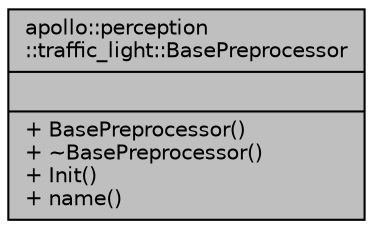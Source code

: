 digraph "apollo::perception::traffic_light::BasePreprocessor"
{
  edge [fontname="Helvetica",fontsize="10",labelfontname="Helvetica",labelfontsize="10"];
  node [fontname="Helvetica",fontsize="10",shape=record];
  Node1 [label="{apollo::perception\l::traffic_light::BasePreprocessor\n||+ BasePreprocessor()\l+ ~BasePreprocessor()\l+ Init()\l+ name()\l}",height=0.2,width=0.4,color="black", fillcolor="grey75", style="filled" fontcolor="black"];
}
